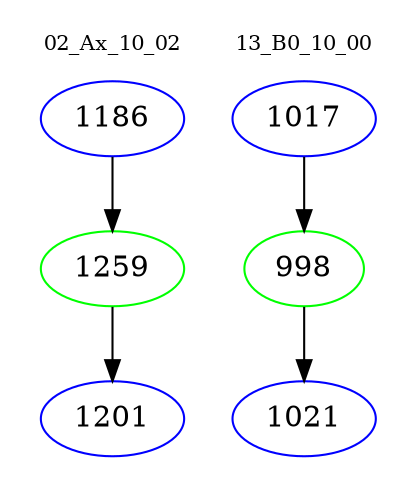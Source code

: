 digraph{
subgraph cluster_0 {
color = white
label = "02_Ax_10_02";
fontsize=10;
T0_1186 [label="1186", color="blue"]
T0_1186 -> T0_1259 [color="black"]
T0_1259 [label="1259", color="green"]
T0_1259 -> T0_1201 [color="black"]
T0_1201 [label="1201", color="blue"]
}
subgraph cluster_1 {
color = white
label = "13_B0_10_00";
fontsize=10;
T1_1017 [label="1017", color="blue"]
T1_1017 -> T1_998 [color="black"]
T1_998 [label="998", color="green"]
T1_998 -> T1_1021 [color="black"]
T1_1021 [label="1021", color="blue"]
}
}
